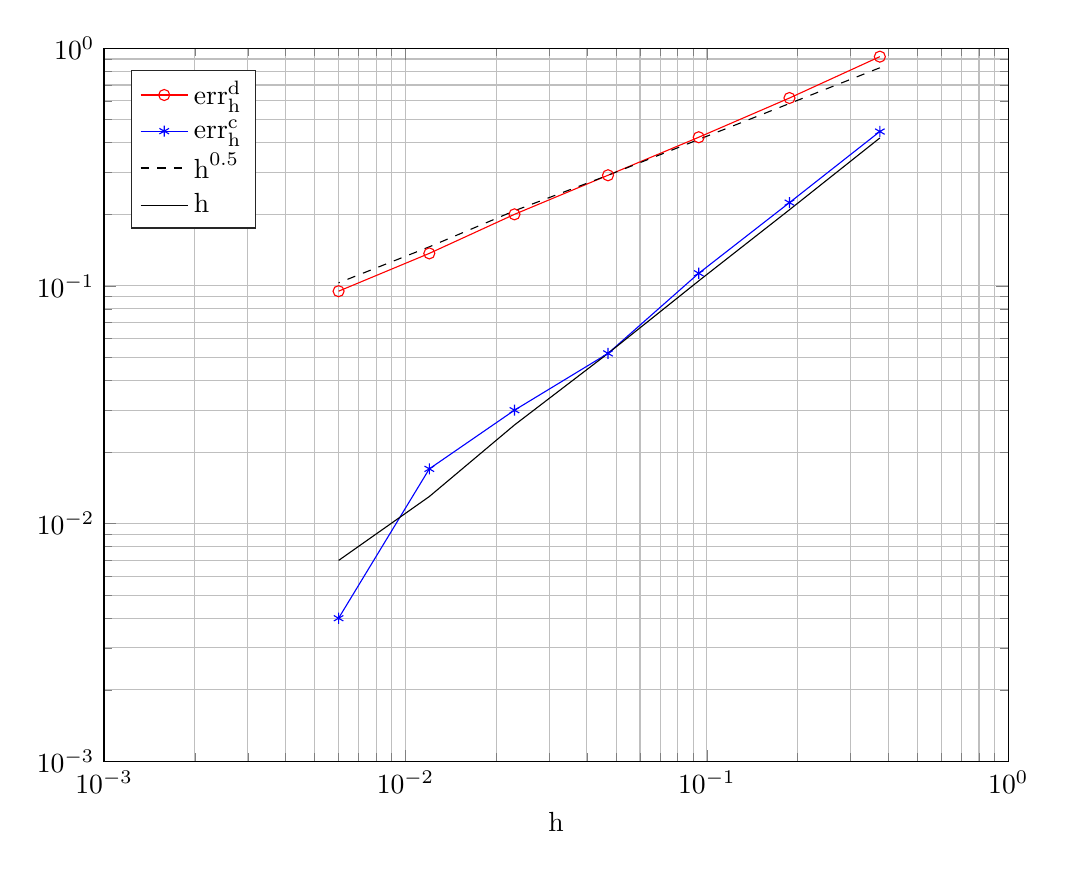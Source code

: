 % This file was created by matlab2tikz.
%
%The latest updates can be retrieved from
%  http://www.mathworks.com/matlabcentral/fileexchange/22022-matlab2tikz-matlab2tikz
%where you can also make suggestions and rate matlab2tikz.
%
\begin{tikzpicture}

\begin{axis}[%
width=4.521in,
height=3.566in,
at={(0.758in,0.481in)},
scale only axis,
xmode=log,
xmin=0.001,
xmax=1,
xminorticks=true,
xlabel={h},
xmajorgrids,
xminorgrids,
ymode=log,
ymin=0.001,
ymax=1,
yminorticks=true,
ymajorgrids,
yminorgrids,
axis background/.style={fill=white},
legend style={at={(0.03,0.97)},anchor=north west,legend cell align=left,align=left,draw=white!15!black}
]
\addplot [color=red,solid,mark=o,mark options={solid}]
  table[row sep=crcr]{%
0.375	0.921\\
0.188	0.617\\
0.094	0.422\\
0.047	0.292\\
0.023	0.2\\
0.012	0.137\\
0.006	0.095\\
};
\addlegendentry{$\text{err}_\text{h}^\text{d}$};

\addplot [color=blue,solid,mark=asterisk,mark options={solid}]
  table[row sep=crcr]{%
0.375	0.446\\
0.188	0.224\\
0.094	0.113\\
0.047	0.052\\
0.023	0.03\\
0.012	0.017\\
0.006	0.004\\
};
\addlegendentry{$\text{err}_\text{h}^\text{c}$};

\addplot [color=black,dashed]
  table[row sep=crcr]{%
0.375	0.827\\
0.188	0.585\\
0.094	0.413\\
0.047	0.292\\
0.023	0.207\\
0.012	0.146\\
0.006	0.103\\
};
\addlegendentry{$\text{h}^{\text{0.5}}$};

\addplot [color=black,solid]
  table[row sep=crcr]{%
0.375	0.419\\
0.188	0.209\\
0.094	0.105\\
0.047	0.052\\
0.023	0.026\\
0.012	0.013\\
0.006	0.007\\
};
\addlegendentry{h};

\end{axis}
\end{tikzpicture}%